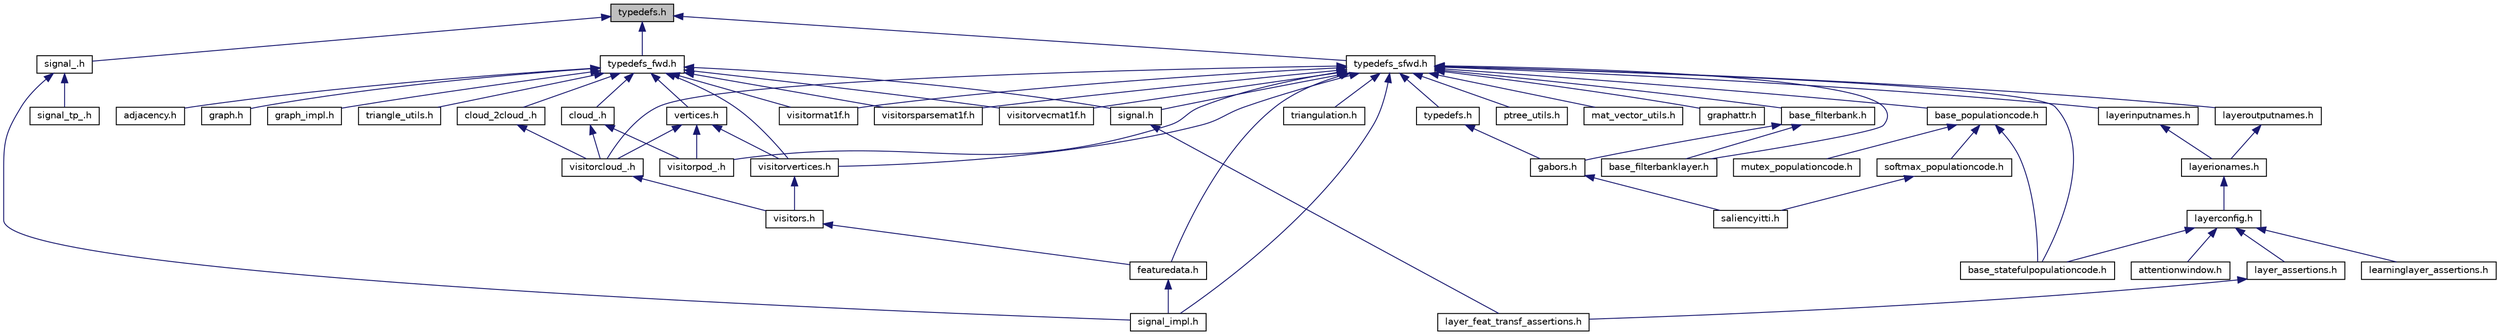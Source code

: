 digraph G
{
  edge [fontname="Helvetica",fontsize="10",labelfontname="Helvetica",labelfontsize="10"];
  node [fontname="Helvetica",fontsize="10",shape=record];
  Node1 [label="typedefs.h",height=0.2,width=0.4,color="black", fillcolor="grey75", style="filled" fontcolor="black"];
  Node1 -> Node2 [dir="back",color="midnightblue",fontsize="10",style="solid",fontname="Helvetica"];
  Node2 [label="typedefs_fwd.h",height=0.2,width=0.4,color="black", fillcolor="white", style="filled",URL="$pcl_2typedefs__fwd_8h.html"];
  Node2 -> Node3 [dir="back",color="midnightblue",fontsize="10",style="solid",fontname="Helvetica"];
  Node3 [label="adjacency.h",height=0.2,width=0.4,color="black", fillcolor="white", style="filled",URL="$adjacency_8h.html"];
  Node2 -> Node4 [dir="back",color="midnightblue",fontsize="10",style="solid",fontname="Helvetica"];
  Node4 [label="graph.h",height=0.2,width=0.4,color="black", fillcolor="white", style="filled",URL="$graph_8h.html"];
  Node2 -> Node5 [dir="back",color="midnightblue",fontsize="10",style="solid",fontname="Helvetica"];
  Node5 [label="graph_impl.h",height=0.2,width=0.4,color="black", fillcolor="white", style="filled",URL="$graph__impl_8h.html"];
  Node2 -> Node6 [dir="back",color="midnightblue",fontsize="10",style="solid",fontname="Helvetica"];
  Node6 [label="cloud_.h",height=0.2,width=0.4,color="black", fillcolor="white", style="filled",URL="$cloud___8h.html"];
  Node6 -> Node7 [dir="back",color="midnightblue",fontsize="10",style="solid",fontname="Helvetica"];
  Node7 [label="visitorcloud_.h",height=0.2,width=0.4,color="black", fillcolor="white", style="filled",URL="$visitorcloud___8h.html"];
  Node7 -> Node8 [dir="back",color="midnightblue",fontsize="10",style="solid",fontname="Helvetica"];
  Node8 [label="visitors.h",height=0.2,width=0.4,color="black", fillcolor="white", style="filled",URL="$visitors_8h.html"];
  Node8 -> Node9 [dir="back",color="midnightblue",fontsize="10",style="solid",fontname="Helvetica"];
  Node9 [label="featuredata.h",height=0.2,width=0.4,color="black", fillcolor="white", style="filled",URL="$featuredata_8h.html"];
  Node9 -> Node10 [dir="back",color="midnightblue",fontsize="10",style="solid",fontname="Helvetica"];
  Node10 [label="signal_impl.h",height=0.2,width=0.4,color="black", fillcolor="white", style="filled",URL="$signal__impl_8h.html"];
  Node6 -> Node11 [dir="back",color="midnightblue",fontsize="10",style="solid",fontname="Helvetica"];
  Node11 [label="visitorpod_.h",height=0.2,width=0.4,color="black", fillcolor="white", style="filled",URL="$visitorpod___8h.html"];
  Node2 -> Node12 [dir="back",color="midnightblue",fontsize="10",style="solid",fontname="Helvetica"];
  Node12 [label="cloud_2cloud_.h",height=0.2,width=0.4,color="black", fillcolor="white", style="filled",URL="$cloud__2cloud___8h.html"];
  Node12 -> Node7 [dir="back",color="midnightblue",fontsize="10",style="solid",fontname="Helvetica"];
  Node2 -> Node13 [dir="back",color="midnightblue",fontsize="10",style="solid",fontname="Helvetica"];
  Node13 [label="triangle_utils.h",height=0.2,width=0.4,color="black", fillcolor="white", style="filled",URL="$triangle__utils_8h.html"];
  Node2 -> Node14 [dir="back",color="midnightblue",fontsize="10",style="solid",fontname="Helvetica"];
  Node14 [label="vertices.h",height=0.2,width=0.4,color="black", fillcolor="white", style="filled",URL="$vertices_8h.html"];
  Node14 -> Node7 [dir="back",color="midnightblue",fontsize="10",style="solid",fontname="Helvetica"];
  Node14 -> Node11 [dir="back",color="midnightblue",fontsize="10",style="solid",fontname="Helvetica"];
  Node14 -> Node15 [dir="back",color="midnightblue",fontsize="10",style="solid",fontname="Helvetica"];
  Node15 [label="visitorvertices.h",height=0.2,width=0.4,color="black", fillcolor="white", style="filled",URL="$visitorvertices_8h.html"];
  Node15 -> Node8 [dir="back",color="midnightblue",fontsize="10",style="solid",fontname="Helvetica"];
  Node2 -> Node16 [dir="back",color="midnightblue",fontsize="10",style="solid",fontname="Helvetica"];
  Node16 [label="signal.h",height=0.2,width=0.4,color="black", fillcolor="white", style="filled",URL="$signal_8h.html"];
  Node16 -> Node17 [dir="back",color="midnightblue",fontsize="10",style="solid",fontname="Helvetica"];
  Node17 [label="layer_feat_transf_assertions.h",height=0.2,width=0.4,color="black", fillcolor="white", style="filled",URL="$layer__feat__transf__assertions_8h.html"];
  Node2 -> Node18 [dir="back",color="midnightblue",fontsize="10",style="solid",fontname="Helvetica"];
  Node18 [label="visitormat1f.h",height=0.2,width=0.4,color="black", fillcolor="white", style="filled",URL="$visitormat1f_8h.html"];
  Node2 -> Node19 [dir="back",color="midnightblue",fontsize="10",style="solid",fontname="Helvetica"];
  Node19 [label="visitorsparsemat1f.h",height=0.2,width=0.4,color="black", fillcolor="white", style="filled",URL="$visitorsparsemat1f_8h.html"];
  Node2 -> Node20 [dir="back",color="midnightblue",fontsize="10",style="solid",fontname="Helvetica"];
  Node20 [label="visitorvecmat1f.h",height=0.2,width=0.4,color="black", fillcolor="white", style="filled",URL="$visitorvecmat1f_8h.html"];
  Node2 -> Node15 [dir="back",color="midnightblue",fontsize="10",style="solid",fontname="Helvetica"];
  Node1 -> Node21 [dir="back",color="midnightblue",fontsize="10",style="solid",fontname="Helvetica"];
  Node21 [label="signal_.h",height=0.2,width=0.4,color="black", fillcolor="white", style="filled",URL="$signal___8h.html"];
  Node21 -> Node10 [dir="back",color="midnightblue",fontsize="10",style="solid",fontname="Helvetica"];
  Node21 -> Node22 [dir="back",color="midnightblue",fontsize="10",style="solid",fontname="Helvetica"];
  Node22 [label="signal_tp_.h",height=0.2,width=0.4,color="black", fillcolor="white", style="filled",URL="$signal__tp___8h.html"];
  Node1 -> Node23 [dir="back",color="midnightblue",fontsize="10",style="solid",fontname="Helvetica"];
  Node23 [label="typedefs_sfwd.h",height=0.2,width=0.4,color="black", fillcolor="white", style="filled",URL="$typedefs__sfwd_8h.html"];
  Node23 -> Node24 [dir="back",color="midnightblue",fontsize="10",style="solid",fontname="Helvetica"];
  Node24 [label="ptree_utils.h",height=0.2,width=0.4,color="black", fillcolor="white", style="filled",URL="$ptree__utils_8h.html"];
  Node23 -> Node25 [dir="back",color="midnightblue",fontsize="10",style="solid",fontname="Helvetica"];
  Node25 [label="mat_vector_utils.h",height=0.2,width=0.4,color="black", fillcolor="white", style="filled",URL="$mat__vector__utils_8h.html"];
  Node23 -> Node9 [dir="back",color="midnightblue",fontsize="10",style="solid",fontname="Helvetica"];
  Node23 -> Node26 [dir="back",color="midnightblue",fontsize="10",style="solid",fontname="Helvetica"];
  Node26 [label="graphattr.h",height=0.2,width=0.4,color="black", fillcolor="white", style="filled",URL="$graphattr_8h.html"];
  Node23 -> Node27 [dir="back",color="midnightblue",fontsize="10",style="solid",fontname="Helvetica"];
  Node27 [label="layerinputnames.h",height=0.2,width=0.4,color="black", fillcolor="white", style="filled",URL="$layerinputnames_8h.html"];
  Node27 -> Node28 [dir="back",color="midnightblue",fontsize="10",style="solid",fontname="Helvetica"];
  Node28 [label="layerionames.h",height=0.2,width=0.4,color="black", fillcolor="white", style="filled",URL="$layerionames_8h.html"];
  Node28 -> Node29 [dir="back",color="midnightblue",fontsize="10",style="solid",fontname="Helvetica"];
  Node29 [label="layerconfig.h",height=0.2,width=0.4,color="black", fillcolor="white", style="filled",URL="$layerconfig_8h.html"];
  Node29 -> Node30 [dir="back",color="midnightblue",fontsize="10",style="solid",fontname="Helvetica"];
  Node30 [label="base_statefulpopulationcode.h",height=0.2,width=0.4,color="black", fillcolor="white", style="filled",URL="$base__statefulpopulationcode_8h.html"];
  Node29 -> Node31 [dir="back",color="midnightblue",fontsize="10",style="solid",fontname="Helvetica"];
  Node31 [label="attentionwindow.h",height=0.2,width=0.4,color="black", fillcolor="white", style="filled",URL="$attentionwindow_8h.html"];
  Node29 -> Node32 [dir="back",color="midnightblue",fontsize="10",style="solid",fontname="Helvetica"];
  Node32 [label="layer_assertions.h",height=0.2,width=0.4,color="black", fillcolor="white", style="filled",URL="$layer__assertions_8h.html"];
  Node32 -> Node17 [dir="back",color="midnightblue",fontsize="10",style="solid",fontname="Helvetica"];
  Node29 -> Node33 [dir="back",color="midnightblue",fontsize="10",style="solid",fontname="Helvetica"];
  Node33 [label="learninglayer_assertions.h",height=0.2,width=0.4,color="black", fillcolor="white", style="filled",URL="$learninglayer__assertions_8h.html"];
  Node23 -> Node34 [dir="back",color="midnightblue",fontsize="10",style="solid",fontname="Helvetica"];
  Node34 [label="layeroutputnames.h",height=0.2,width=0.4,color="black", fillcolor="white", style="filled",URL="$layeroutputnames_8h.html"];
  Node34 -> Node28 [dir="back",color="midnightblue",fontsize="10",style="solid",fontname="Helvetica"];
  Node23 -> Node16 [dir="back",color="midnightblue",fontsize="10",style="solid",fontname="Helvetica"];
  Node23 -> Node10 [dir="back",color="midnightblue",fontsize="10",style="solid",fontname="Helvetica"];
  Node23 -> Node35 [dir="back",color="midnightblue",fontsize="10",style="solid",fontname="Helvetica"];
  Node35 [label="typedefs.h",height=0.2,width=0.4,color="black", fillcolor="white", style="filled",URL="$typedefs_8h.html"];
  Node35 -> Node36 [dir="back",color="midnightblue",fontsize="10",style="solid",fontname="Helvetica"];
  Node36 [label="gabors.h",height=0.2,width=0.4,color="black", fillcolor="white", style="filled",URL="$gabors_8h.html"];
  Node36 -> Node37 [dir="back",color="midnightblue",fontsize="10",style="solid",fontname="Helvetica"];
  Node37 [label="saliencyitti.h",height=0.2,width=0.4,color="black", fillcolor="white", style="filled",URL="$saliencyitti_8h.html"];
  Node23 -> Node7 [dir="back",color="midnightblue",fontsize="10",style="solid",fontname="Helvetica"];
  Node23 -> Node18 [dir="back",color="midnightblue",fontsize="10",style="solid",fontname="Helvetica"];
  Node23 -> Node11 [dir="back",color="midnightblue",fontsize="10",style="solid",fontname="Helvetica"];
  Node23 -> Node19 [dir="back",color="midnightblue",fontsize="10",style="solid",fontname="Helvetica"];
  Node23 -> Node20 [dir="back",color="midnightblue",fontsize="10",style="solid",fontname="Helvetica"];
  Node23 -> Node15 [dir="back",color="midnightblue",fontsize="10",style="solid",fontname="Helvetica"];
  Node23 -> Node38 [dir="back",color="midnightblue",fontsize="10",style="solid",fontname="Helvetica"];
  Node38 [label="base_filterbank.h",height=0.2,width=0.4,color="black", fillcolor="white", style="filled",URL="$base__filterbank_8h.html"];
  Node38 -> Node36 [dir="back",color="midnightblue",fontsize="10",style="solid",fontname="Helvetica"];
  Node38 -> Node39 [dir="back",color="midnightblue",fontsize="10",style="solid",fontname="Helvetica"];
  Node39 [label="base_filterbanklayer.h",height=0.2,width=0.4,color="black", fillcolor="white", style="filled",URL="$base__filterbanklayer_8h.html"];
  Node23 -> Node40 [dir="back",color="midnightblue",fontsize="10",style="solid",fontname="Helvetica"];
  Node40 [label="base_populationcode.h",height=0.2,width=0.4,color="black", fillcolor="white", style="filled",URL="$base__populationcode_8h.html"];
  Node40 -> Node30 [dir="back",color="midnightblue",fontsize="10",style="solid",fontname="Helvetica"];
  Node40 -> Node41 [dir="back",color="midnightblue",fontsize="10",style="solid",fontname="Helvetica"];
  Node41 [label="mutex_populationcode.h",height=0.2,width=0.4,color="black", fillcolor="white", style="filled",URL="$mutex__populationcode_8h.html"];
  Node40 -> Node42 [dir="back",color="midnightblue",fontsize="10",style="solid",fontname="Helvetica"];
  Node42 [label="softmax_populationcode.h",height=0.2,width=0.4,color="black", fillcolor="white", style="filled",URL="$softmax__populationcode_8h.html"];
  Node42 -> Node37 [dir="back",color="midnightblue",fontsize="10",style="solid",fontname="Helvetica"];
  Node23 -> Node30 [dir="back",color="midnightblue",fontsize="10",style="solid",fontname="Helvetica"];
  Node23 -> Node39 [dir="back",color="midnightblue",fontsize="10",style="solid",fontname="Helvetica"];
  Node23 -> Node43 [dir="back",color="midnightblue",fontsize="10",style="solid",fontname="Helvetica"];
  Node43 [label="triangulation.h",height=0.2,width=0.4,color="black", fillcolor="white", style="filled",URL="$triangulation_8h.html"];
}
